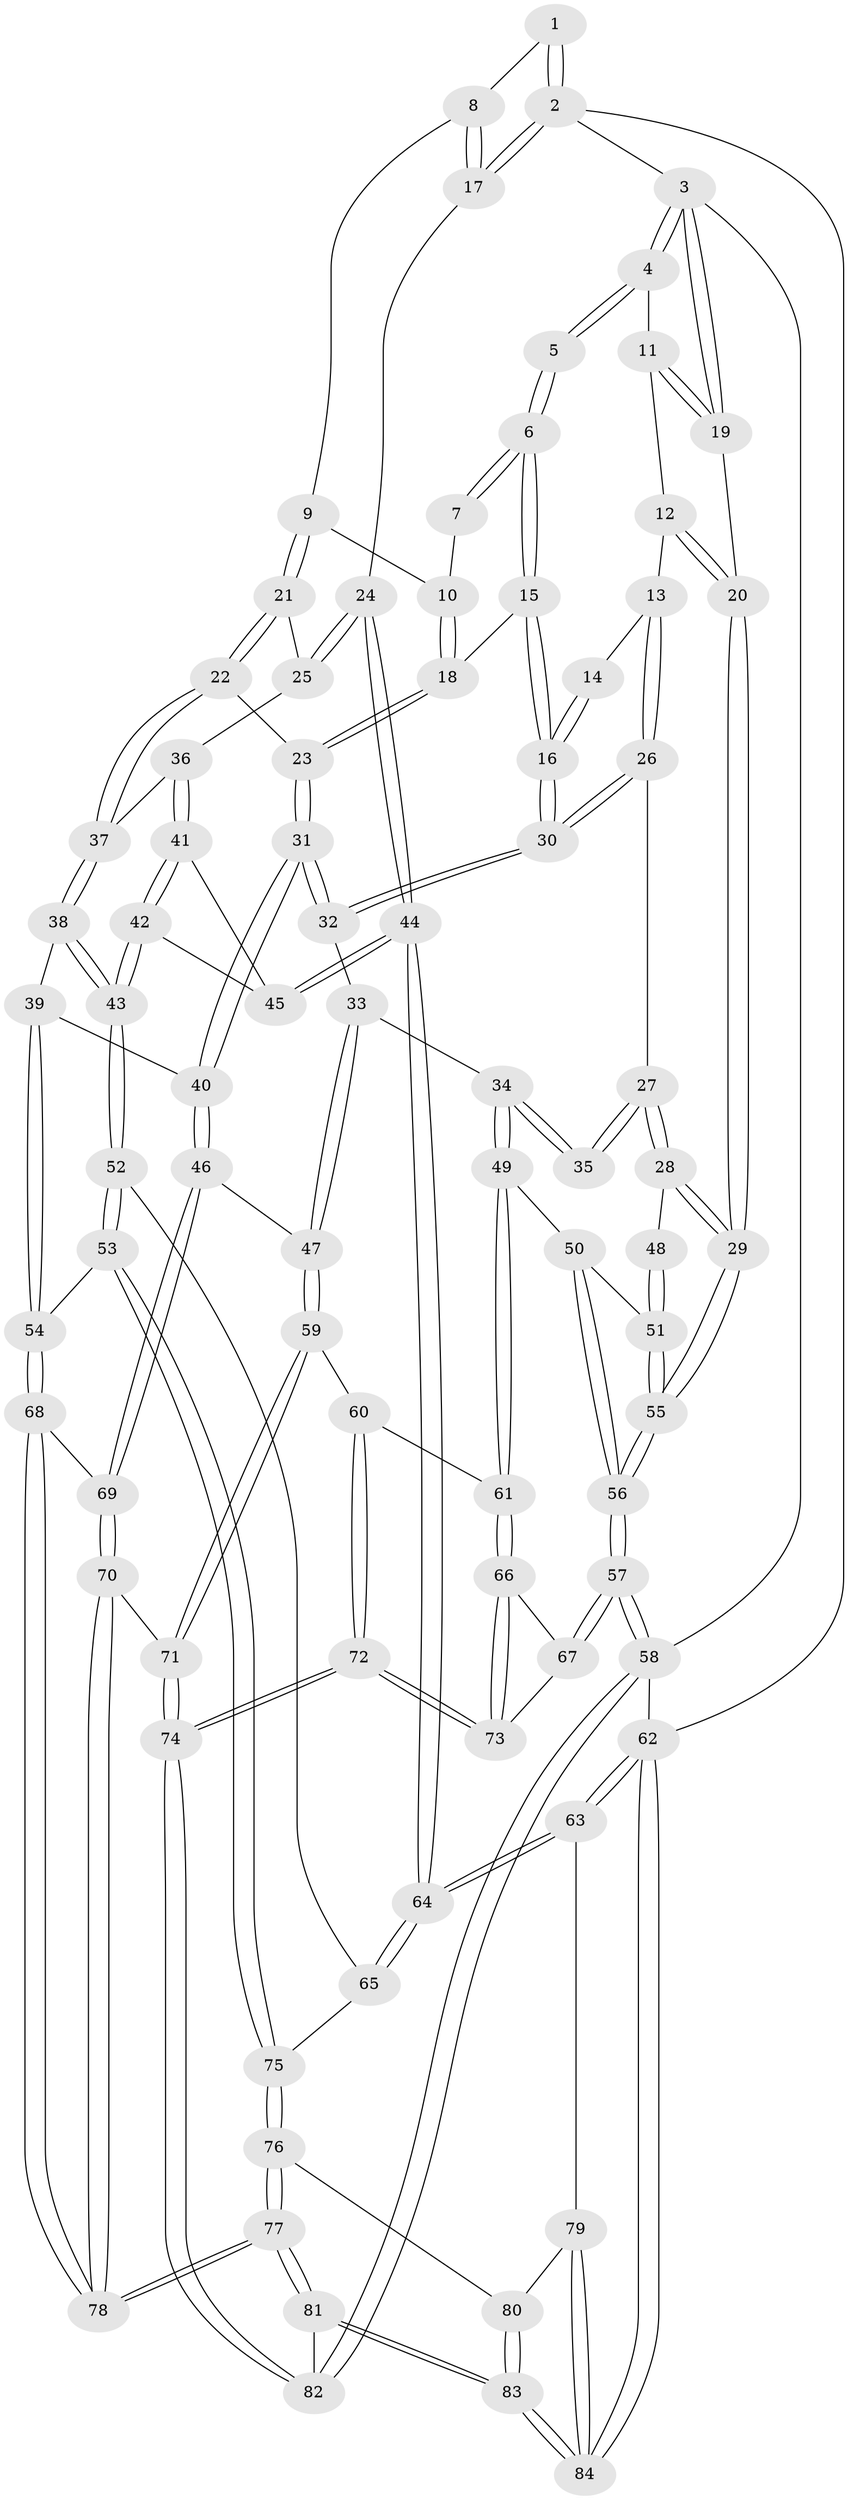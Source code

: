 // coarse degree distribution, {3: 0.23404255319148937, 4: 0.44680851063829785, 6: 0.02127659574468085, 5: 0.2765957446808511, 2: 0.02127659574468085}
// Generated by graph-tools (version 1.1) at 2025/42/03/06/25 10:42:34]
// undirected, 84 vertices, 207 edges
graph export_dot {
graph [start="1"]
  node [color=gray90,style=filled];
  1 [pos="+0.9038681485881579+0"];
  2 [pos="+1+0"];
  3 [pos="+0+0"];
  4 [pos="+0.08863097736821635+0"];
  5 [pos="+0.3347461299067624+0"];
  6 [pos="+0.4181086460433545+0"];
  7 [pos="+0.705226656980138+0"];
  8 [pos="+0.9109719937573322+0.060591177258052666"];
  9 [pos="+0.8116502487790423+0.1058814893578242"];
  10 [pos="+0.7540433641463282+0.009664665024329952"];
  11 [pos="+0.08322993288318344+0.08684659775944245"];
  12 [pos="+0.08369906463690696+0.08956481584947198"];
  13 [pos="+0.12756650325686247+0.1332559116707598"];
  14 [pos="+0.18148550974672104+0.05158039484535824"];
  15 [pos="+0.4201179195595011+0.04606612516281511"];
  16 [pos="+0.344754066390408+0.22407383985393353"];
  17 [pos="+1+0.10514692451889655"];
  18 [pos="+0.6150728164558603+0.15729505085123244"];
  19 [pos="+0+0"];
  20 [pos="+0+0.21958482363611903"];
  21 [pos="+0.8189561265637815+0.1660811266607012"];
  22 [pos="+0.7154535283295407+0.27816158224062626"];
  23 [pos="+0.6780772423967266+0.26682498895016965"];
  24 [pos="+1+0.22752504626287542"];
  25 [pos="+1+0.24258848673484096"];
  26 [pos="+0.16467545719905968+0.2102906713793869"];
  27 [pos="+0.07513066453727178+0.26555983840691694"];
  28 [pos="+0+0.3428127003862209"];
  29 [pos="+0+0.34739729010511045"];
  30 [pos="+0.338303839763205+0.23983256342021242"];
  31 [pos="+0.44679008906551504+0.3642520703897643"];
  32 [pos="+0.3616221710354307+0.31083394511768425"];
  33 [pos="+0.31726198561642693+0.3639170816787858"];
  34 [pos="+0.20502267570927366+0.4419705660335135"];
  35 [pos="+0.18995196254313249+0.4362504761208178"];
  36 [pos="+0.8693876993261465+0.3622741630474985"];
  37 [pos="+0.7185174875881621+0.2847596844815249"];
  38 [pos="+0.7078153090967558+0.4396026554752357"];
  39 [pos="+0.7069803007743416+0.4403876202014482"];
  40 [pos="+0.5274013706664858+0.5286395393092462"];
  41 [pos="+0.8707031001464715+0.3813413718557602"];
  42 [pos="+0.8505092192456564+0.4853374111943982"];
  43 [pos="+0.844361352917076+0.493379584873923"];
  44 [pos="+1+0.4597232912803484"];
  45 [pos="+1+0.45584384593049987"];
  46 [pos="+0.525349651648696+0.569491413623548"];
  47 [pos="+0.31889698910022835+0.6308750877971929"];
  48 [pos="+0.03104274508130234+0.41343216455091225"];
  49 [pos="+0.17236456125090852+0.5750440113516894"];
  50 [pos="+0.15688249206851507+0.5729537831871739"];
  51 [pos="+0.11243864918717927+0.5429074249757773"];
  52 [pos="+0.852932779101123+0.6131832059832173"];
  53 [pos="+0.7666248228310508+0.6869314285613979"];
  54 [pos="+0.7478866465793229+0.6909627984771874"];
  55 [pos="+0+0.5005122866017613"];
  56 [pos="+0+0.7183644829965224"];
  57 [pos="+0+0.8219863481699786"];
  58 [pos="+0+1"];
  59 [pos="+0.27306336197690745+0.6663511002791928"];
  60 [pos="+0.2593299836740535+0.6678451219883951"];
  61 [pos="+0.23236437247627784+0.6642630334137826"];
  62 [pos="+1+1"];
  63 [pos="+1+0.8584537689775036"];
  64 [pos="+1+0.6152497401702487"];
  65 [pos="+1+0.6368449577209835"];
  66 [pos="+0.18351877199291833+0.7098782144798266"];
  67 [pos="+0+0.8211992833615059"];
  68 [pos="+0.7016087795090394+0.7098608802708963"];
  69 [pos="+0.557458767765597+0.6242197966789874"];
  70 [pos="+0.4374787168021887+0.8091930217725816"];
  71 [pos="+0.4231527881494646+0.8171104789958924"];
  72 [pos="+0.2887915464531992+1"];
  73 [pos="+0.25242489299975707+0.9819494168405609"];
  74 [pos="+0.3313234847225361+1"];
  75 [pos="+0.901541323636827+0.8138238204528224"];
  76 [pos="+0.9113078398320291+0.8578940891152989"];
  77 [pos="+0.6933075320611152+1"];
  78 [pos="+0.6692034788160561+0.8751806497896787"];
  79 [pos="+0.9596201673738383+0.8668556286134266"];
  80 [pos="+0.9156036330130788+0.8601952395197976"];
  81 [pos="+0.6688627669081111+1"];
  82 [pos="+0.35560705635229306+1"];
  83 [pos="+1+1"];
  84 [pos="+1+1"];
  1 -- 2;
  1 -- 2;
  1 -- 8;
  2 -- 3;
  2 -- 17;
  2 -- 17;
  2 -- 62;
  3 -- 4;
  3 -- 4;
  3 -- 19;
  3 -- 19;
  3 -- 58;
  4 -- 5;
  4 -- 5;
  4 -- 11;
  5 -- 6;
  5 -- 6;
  6 -- 7;
  6 -- 7;
  6 -- 15;
  6 -- 15;
  7 -- 10;
  8 -- 9;
  8 -- 17;
  8 -- 17;
  9 -- 10;
  9 -- 21;
  9 -- 21;
  10 -- 18;
  10 -- 18;
  11 -- 12;
  11 -- 19;
  11 -- 19;
  12 -- 13;
  12 -- 20;
  12 -- 20;
  13 -- 14;
  13 -- 26;
  13 -- 26;
  14 -- 16;
  14 -- 16;
  15 -- 16;
  15 -- 16;
  15 -- 18;
  16 -- 30;
  16 -- 30;
  17 -- 24;
  18 -- 23;
  18 -- 23;
  19 -- 20;
  20 -- 29;
  20 -- 29;
  21 -- 22;
  21 -- 22;
  21 -- 25;
  22 -- 23;
  22 -- 37;
  22 -- 37;
  23 -- 31;
  23 -- 31;
  24 -- 25;
  24 -- 25;
  24 -- 44;
  24 -- 44;
  25 -- 36;
  26 -- 27;
  26 -- 30;
  26 -- 30;
  27 -- 28;
  27 -- 28;
  27 -- 35;
  27 -- 35;
  28 -- 29;
  28 -- 29;
  28 -- 48;
  29 -- 55;
  29 -- 55;
  30 -- 32;
  30 -- 32;
  31 -- 32;
  31 -- 32;
  31 -- 40;
  31 -- 40;
  32 -- 33;
  33 -- 34;
  33 -- 47;
  33 -- 47;
  34 -- 35;
  34 -- 35;
  34 -- 49;
  34 -- 49;
  36 -- 37;
  36 -- 41;
  36 -- 41;
  37 -- 38;
  37 -- 38;
  38 -- 39;
  38 -- 43;
  38 -- 43;
  39 -- 40;
  39 -- 54;
  39 -- 54;
  40 -- 46;
  40 -- 46;
  41 -- 42;
  41 -- 42;
  41 -- 45;
  42 -- 43;
  42 -- 43;
  42 -- 45;
  43 -- 52;
  43 -- 52;
  44 -- 45;
  44 -- 45;
  44 -- 64;
  44 -- 64;
  46 -- 47;
  46 -- 69;
  46 -- 69;
  47 -- 59;
  47 -- 59;
  48 -- 51;
  48 -- 51;
  49 -- 50;
  49 -- 61;
  49 -- 61;
  50 -- 51;
  50 -- 56;
  50 -- 56;
  51 -- 55;
  51 -- 55;
  52 -- 53;
  52 -- 53;
  52 -- 65;
  53 -- 54;
  53 -- 75;
  53 -- 75;
  54 -- 68;
  54 -- 68;
  55 -- 56;
  55 -- 56;
  56 -- 57;
  56 -- 57;
  57 -- 58;
  57 -- 58;
  57 -- 67;
  57 -- 67;
  58 -- 82;
  58 -- 82;
  58 -- 62;
  59 -- 60;
  59 -- 71;
  59 -- 71;
  60 -- 61;
  60 -- 72;
  60 -- 72;
  61 -- 66;
  61 -- 66;
  62 -- 63;
  62 -- 63;
  62 -- 84;
  62 -- 84;
  63 -- 64;
  63 -- 64;
  63 -- 79;
  64 -- 65;
  64 -- 65;
  65 -- 75;
  66 -- 67;
  66 -- 73;
  66 -- 73;
  67 -- 73;
  68 -- 69;
  68 -- 78;
  68 -- 78;
  69 -- 70;
  69 -- 70;
  70 -- 71;
  70 -- 78;
  70 -- 78;
  71 -- 74;
  71 -- 74;
  72 -- 73;
  72 -- 73;
  72 -- 74;
  72 -- 74;
  74 -- 82;
  74 -- 82;
  75 -- 76;
  75 -- 76;
  76 -- 77;
  76 -- 77;
  76 -- 80;
  77 -- 78;
  77 -- 78;
  77 -- 81;
  77 -- 81;
  79 -- 80;
  79 -- 84;
  79 -- 84;
  80 -- 83;
  80 -- 83;
  81 -- 82;
  81 -- 83;
  81 -- 83;
  83 -- 84;
  83 -- 84;
}
